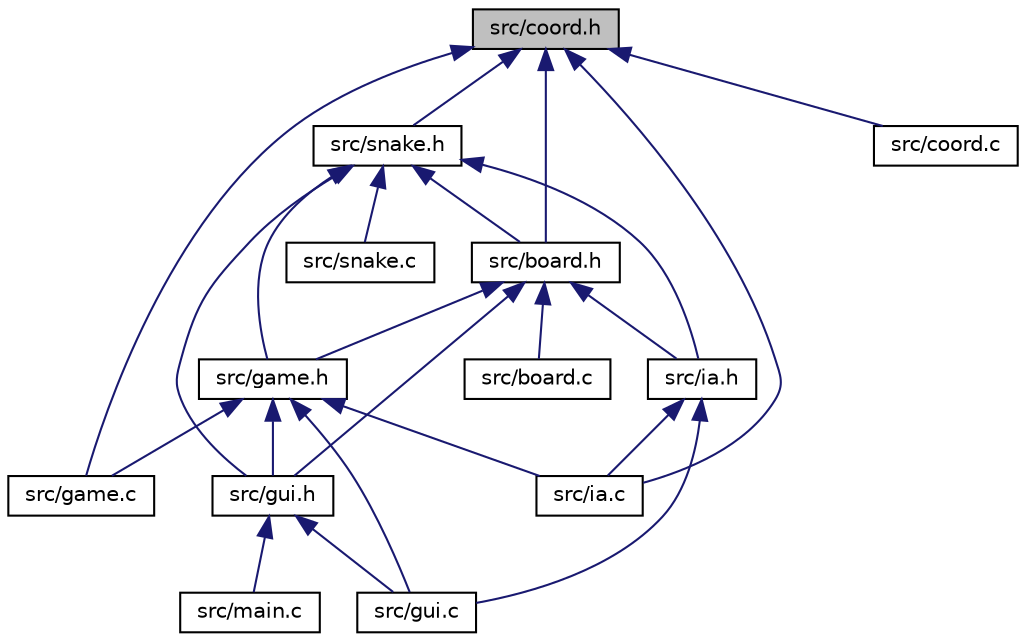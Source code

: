 digraph "src/coord.h"
{
  edge [fontname="Helvetica",fontsize="10",labelfontname="Helvetica",labelfontsize="10"];
  node [fontname="Helvetica",fontsize="10",shape=record];
  Node1 [label="src/coord.h",height=0.2,width=0.4,color="black", fillcolor="grey75", style="filled" fontcolor="black"];
  Node1 -> Node2 [dir="back",color="midnightblue",fontsize="10",style="solid",fontname="Helvetica"];
  Node2 [label="src/board.h",height=0.2,width=0.4,color="black", fillcolor="white", style="filled",URL="$board_8h.html",tooltip="Entêtes des fonctions et structure pour la gestion du plateau. "];
  Node2 -> Node3 [dir="back",color="midnightblue",fontsize="10",style="solid",fontname="Helvetica"];
  Node3 [label="src/board.c",height=0.2,width=0.4,color="black", fillcolor="white", style="filled",URL="$board_8c.html",tooltip="Everything about the board class. "];
  Node2 -> Node4 [dir="back",color="midnightblue",fontsize="10",style="solid",fontname="Helvetica"];
  Node4 [label="src/game.h",height=0.2,width=0.4,color="black", fillcolor="white", style="filled",URL="$game_8h.html"];
  Node4 -> Node5 [dir="back",color="midnightblue",fontsize="10",style="solid",fontname="Helvetica"];
  Node5 [label="src/game.c",height=0.2,width=0.4,color="black", fillcolor="white", style="filled",URL="$game_8c.html"];
  Node4 -> Node6 [dir="back",color="midnightblue",fontsize="10",style="solid",fontname="Helvetica"];
  Node6 [label="src/gui.h",height=0.2,width=0.4,color="black", fillcolor="white", style="filled",URL="$gui_8h.html"];
  Node6 -> Node7 [dir="back",color="midnightblue",fontsize="10",style="solid",fontname="Helvetica"];
  Node7 [label="src/gui.c",height=0.2,width=0.4,color="black", fillcolor="white", style="filled",URL="$gui_8c.html"];
  Node6 -> Node8 [dir="back",color="midnightblue",fontsize="10",style="solid",fontname="Helvetica"];
  Node8 [label="src/main.c",height=0.2,width=0.4,color="black", fillcolor="white", style="filled",URL="$main_8c.html"];
  Node4 -> Node7 [dir="back",color="midnightblue",fontsize="10",style="solid",fontname="Helvetica"];
  Node4 -> Node9 [dir="back",color="midnightblue",fontsize="10",style="solid",fontname="Helvetica"];
  Node9 [label="src/ia.c",height=0.2,width=0.4,color="black", fillcolor="white", style="filled",URL="$ia_8c.html",tooltip="Intelligence Artificielle. "];
  Node2 -> Node6 [dir="back",color="midnightblue",fontsize="10",style="solid",fontname="Helvetica"];
  Node2 -> Node10 [dir="back",color="midnightblue",fontsize="10",style="solid",fontname="Helvetica"];
  Node10 [label="src/ia.h",height=0.2,width=0.4,color="black", fillcolor="white", style="filled",URL="$ia_8h.html"];
  Node10 -> Node7 [dir="back",color="midnightblue",fontsize="10",style="solid",fontname="Helvetica"];
  Node10 -> Node9 [dir="back",color="midnightblue",fontsize="10",style="solid",fontname="Helvetica"];
  Node1 -> Node11 [dir="back",color="midnightblue",fontsize="10",style="solid",fontname="Helvetica"];
  Node11 [label="src/snake.h",height=0.2,width=0.4,color="black", fillcolor="white", style="filled",URL="$snake_8h.html",tooltip="Entêtes des fonctions et structures pour la gestion du snake. "];
  Node11 -> Node2 [dir="back",color="midnightblue",fontsize="10",style="solid",fontname="Helvetica"];
  Node11 -> Node4 [dir="back",color="midnightblue",fontsize="10",style="solid",fontname="Helvetica"];
  Node11 -> Node6 [dir="back",color="midnightblue",fontsize="10",style="solid",fontname="Helvetica"];
  Node11 -> Node10 [dir="back",color="midnightblue",fontsize="10",style="solid",fontname="Helvetica"];
  Node11 -> Node12 [dir="back",color="midnightblue",fontsize="10",style="solid",fontname="Helvetica"];
  Node12 [label="src/snake.c",height=0.2,width=0.4,color="black", fillcolor="white", style="filled",URL="$snake_8c.html",tooltip="Everything about the snake class. "];
  Node1 -> Node13 [dir="back",color="midnightblue",fontsize="10",style="solid",fontname="Helvetica"];
  Node13 [label="src/coord.c",height=0.2,width=0.4,color="black", fillcolor="white", style="filled",URL="$coord_8c.html"];
  Node1 -> Node5 [dir="back",color="midnightblue",fontsize="10",style="solid",fontname="Helvetica"];
  Node1 -> Node9 [dir="back",color="midnightblue",fontsize="10",style="solid",fontname="Helvetica"];
}

